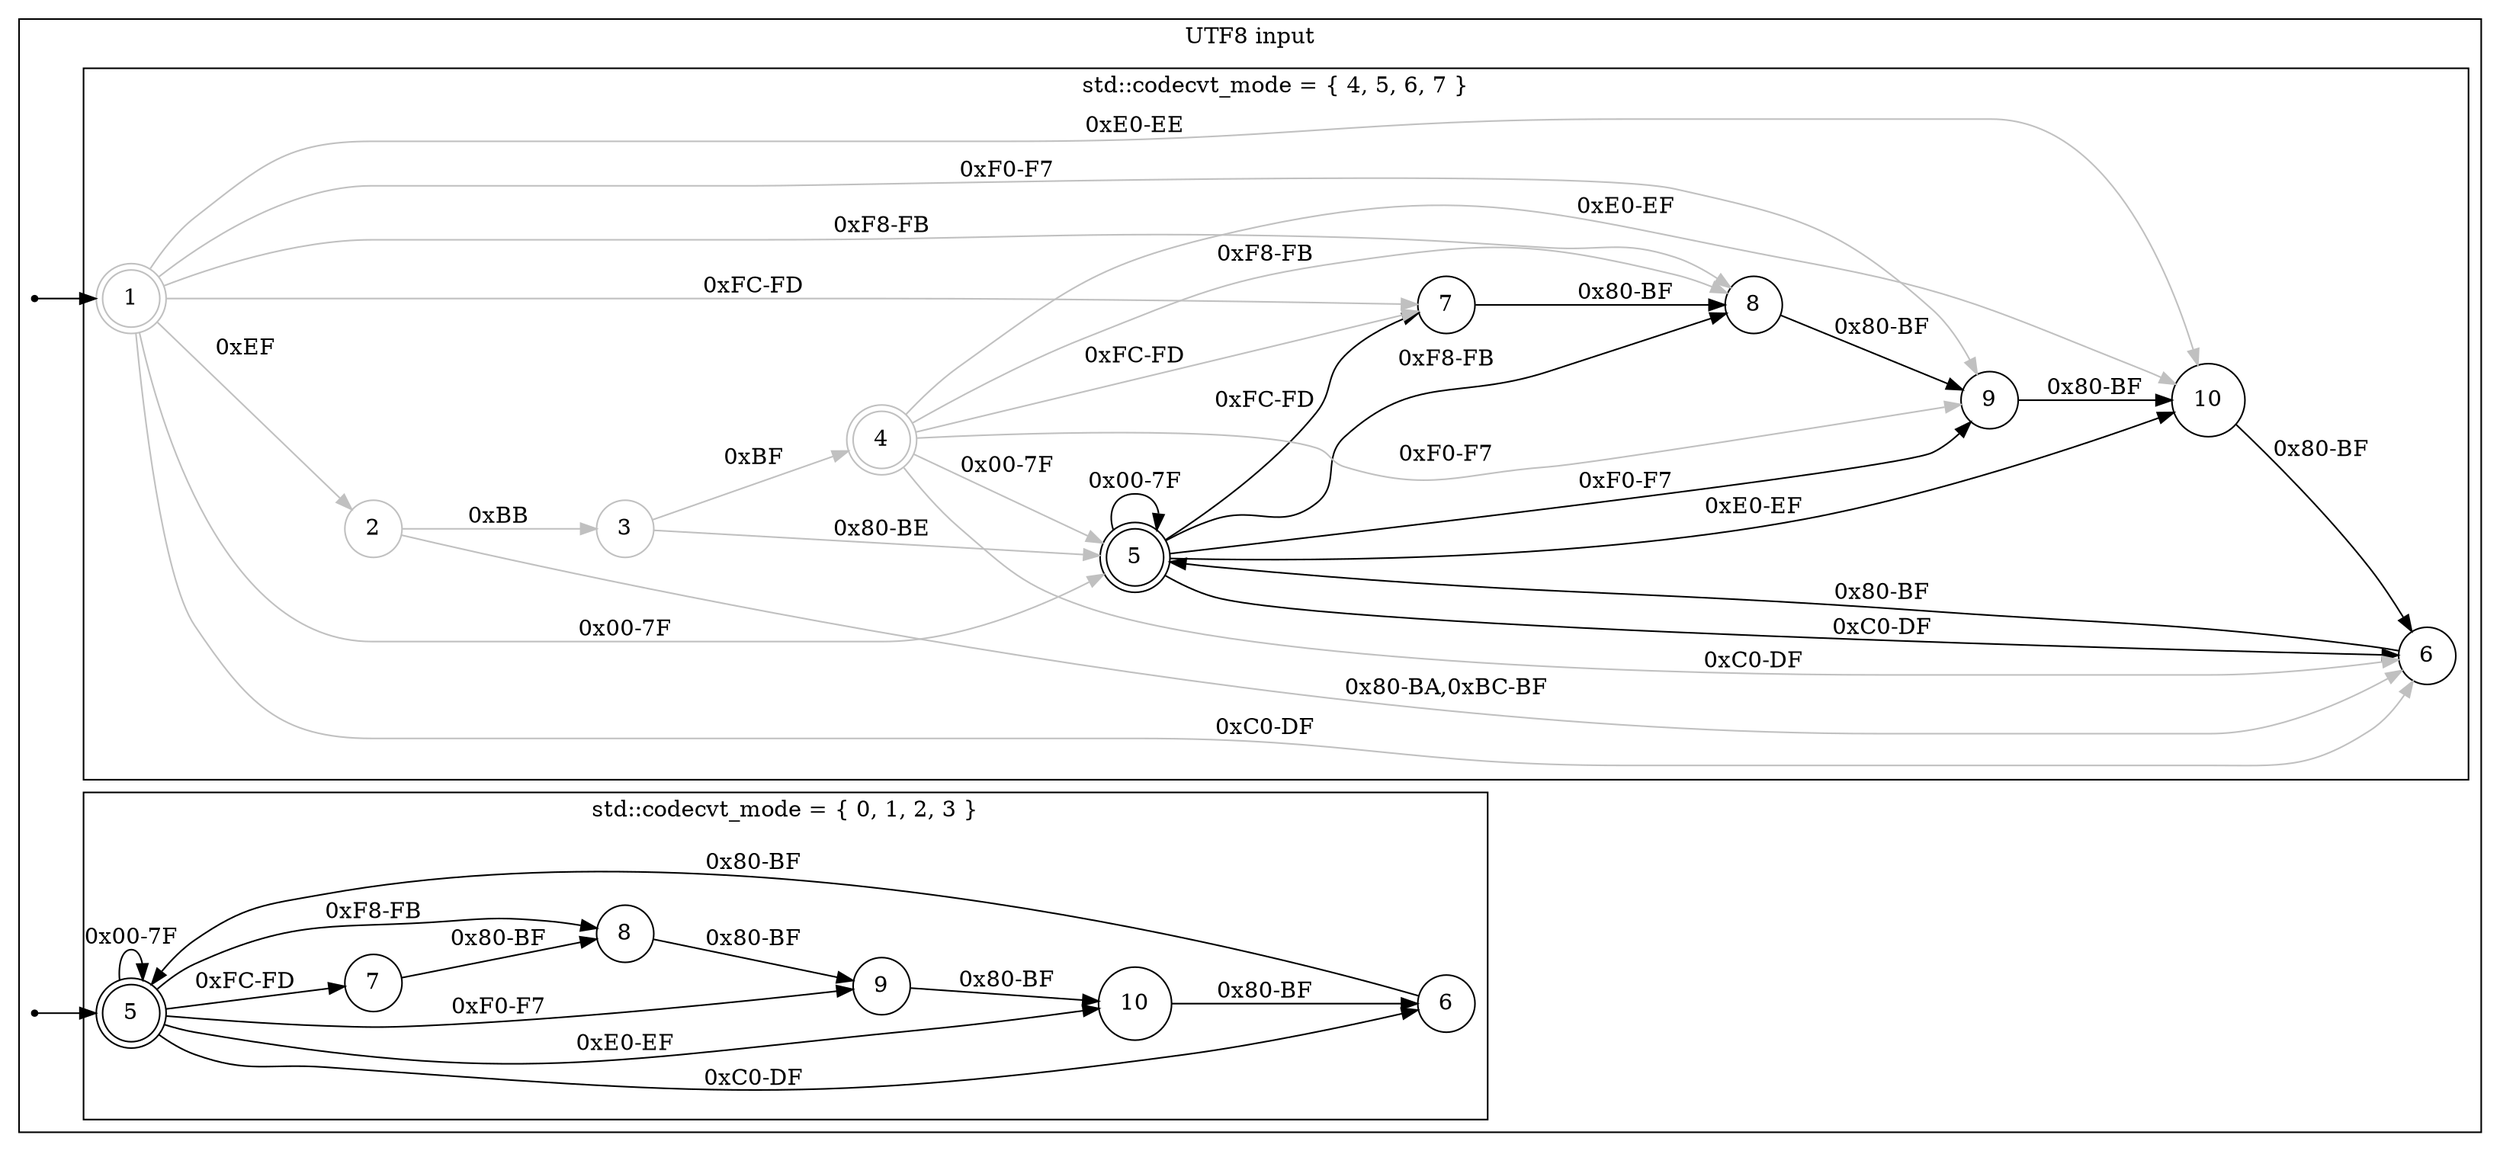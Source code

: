 digraph Input {
	rankdir="LR"
	splines=true
	layout=dot

	node [shape=circle]

	Initial1 [shape=point]
	Initial2 [shape=point]

	subgraph cluster_input_modes {
		label="UTF8 input"
		Initial1 -> BOM_A [color=black]
		Initial2 -> S1

		subgraph cluster_consume_header {
			label="std::codecvt_mode = { 4, 5, 6, 7 }"

			subgraph {
				node [color=gray]
				edge [color=gray]
				BOM_A -> S2 [label="0x00-7F"]
				BOM_A -> A2 [label="0xC0-DF"]
				BOM_A -> B2 [label="0xE0-EE"]
				BOM_A -> BOM_B [label="0xEF"]
				BOM_A -> C2 [label="0xF0-F7"]
				BOM_A -> D2 [label="0xF8-FB"]
				BOM_A -> E2 [label="0xFC-FD"]


				BOM_B -> BOM_C [label="0xBB"]
				BOM_B -> A2 [label="0x80-BA,0xBC-BF"]

				BOM_C -> BOM_D [label="0xBF"]
				BOM_C -> S2 [label="0x80-BE"]

				BOM_D -> S2 [label="0x00-7F"]
				BOM_D -> A2 [label="0xC0-DF"]
				BOM_D -> B2 [label="0xE0-EF"]
				BOM_D -> C2 [label="0xF0-F7"]
				BOM_D -> D2 [label="0xF8-FB"]
				BOM_D -> E2 [label="0xFC-FD"]
			}

			subgraph {
				edge [color=black]

				S2 [peripheries=2,color=black]
				S2 -> S2 [label="0x00-7F"]
				S2 -> A2 [label="0xC0-DF"]
				S2 -> B2 [label="0xE0-EF"]
				S2 -> C2 [label="0xF0-F7"]
				S2 -> D2 [label="0xF8-FB"]
				S2 -> E2 [label="0xFC-FD"]

				A2 -> S2 [label="0x80-BF"]
				B2 -> A2 [label="0x80-BF"]
				C2 -> B2 [label="0x80-BF"]
				D2 -> C2 [label="0x80-BF"]
				E2 -> D2 [label="0x80-BF"]
			}

			BOM_A [label="1",  color=gray,  peripheries=2]
			BOM_B [label="2"   color=grey,  peripheries=1]
			BOM_C [label="3"   color=grey,  peripheries=1]
			BOM_D [label="4",  color=grey,  peripheries=2]
			S2    [label="5",  color=black, peripheries=2]
			A2    [label="6",  color=black, peripheries=1]
			E2    [label="7",  color=black, peripheries=1]
			D2    [label="8",  color=black, peripheries=1]
			C2    [label="9",  color=black, peripheries=1]
			B2    [label="10", color=black, peripheries=1]
		}

		subgraph cluster_basic
		{
			label="std::codecvt_mode = { 0, 1, 2, 3 }"
			S1 -> S1 [label="0x00-7F"]
			S1 -> A1 [label="0xC0-DF"]
			S1 -> B1 [label="0xE0-EF"]
			S1 -> C1 [label="0xF0-F7"]
			S1 -> D1 [label="0xF8-FB"]

			S1 -> E1 [label="0xFC-FD"]
			A1 -> S1 [label="0x80-BF"]
			B1 -> A1 [label="0x80-BF"]
			C1 -> B1 [label="0x80-BF"]
			D1 -> C1 [label="0x80-BF"]
			E1 -> D1 [label="0x80-BF"]

			S1    [label="5",  color=black, peripheries=2]
			A1    [label="6",  color=black, peripheries=1]
			E1    [label="7",  color=black, peripheries=1]
			D1    [label="8",  color=black, peripheries=1]
			C1    [label="9",  color=black, peripheries=1]
			B1    [label="10", color=black, peripheries=1]
		}

	}
}
